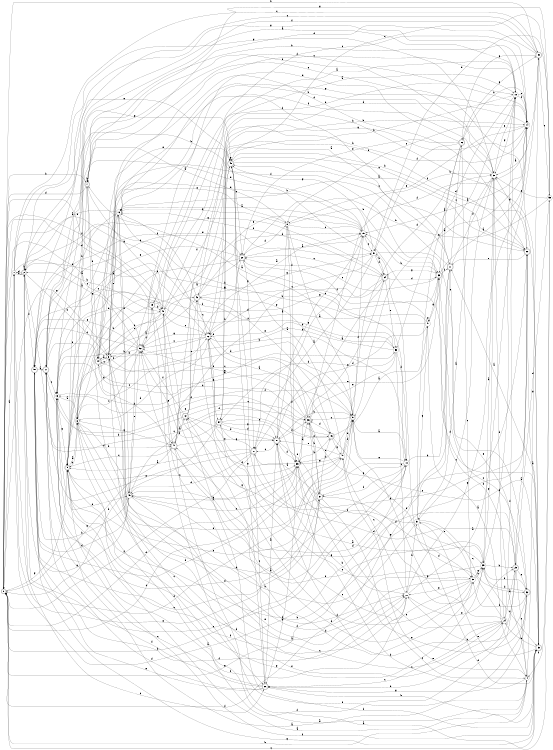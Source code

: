 digraph n46_10 {
__start0 [label="" shape="none"];

rankdir=LR;
size="8,5";

s0 [style="rounded,filled", color="black", fillcolor="white" shape="doublecircle", label="0"];
s1 [style="filled", color="black", fillcolor="white" shape="circle", label="1"];
s2 [style="rounded,filled", color="black", fillcolor="white" shape="doublecircle", label="2"];
s3 [style="filled", color="black", fillcolor="white" shape="circle", label="3"];
s4 [style="filled", color="black", fillcolor="white" shape="circle", label="4"];
s5 [style="rounded,filled", color="black", fillcolor="white" shape="doublecircle", label="5"];
s6 [style="filled", color="black", fillcolor="white" shape="circle", label="6"];
s7 [style="rounded,filled", color="black", fillcolor="white" shape="doublecircle", label="7"];
s8 [style="filled", color="black", fillcolor="white" shape="circle", label="8"];
s9 [style="rounded,filled", color="black", fillcolor="white" shape="doublecircle", label="9"];
s10 [style="filled", color="black", fillcolor="white" shape="circle", label="10"];
s11 [style="rounded,filled", color="black", fillcolor="white" shape="doublecircle", label="11"];
s12 [style="filled", color="black", fillcolor="white" shape="circle", label="12"];
s13 [style="filled", color="black", fillcolor="white" shape="circle", label="13"];
s14 [style="filled", color="black", fillcolor="white" shape="circle", label="14"];
s15 [style="filled", color="black", fillcolor="white" shape="circle", label="15"];
s16 [style="filled", color="black", fillcolor="white" shape="circle", label="16"];
s17 [style="rounded,filled", color="black", fillcolor="white" shape="doublecircle", label="17"];
s18 [style="filled", color="black", fillcolor="white" shape="circle", label="18"];
s19 [style="rounded,filled", color="black", fillcolor="white" shape="doublecircle", label="19"];
s20 [style="rounded,filled", color="black", fillcolor="white" shape="doublecircle", label="20"];
s21 [style="rounded,filled", color="black", fillcolor="white" shape="doublecircle", label="21"];
s22 [style="rounded,filled", color="black", fillcolor="white" shape="doublecircle", label="22"];
s23 [style="rounded,filled", color="black", fillcolor="white" shape="doublecircle", label="23"];
s24 [style="filled", color="black", fillcolor="white" shape="circle", label="24"];
s25 [style="rounded,filled", color="black", fillcolor="white" shape="doublecircle", label="25"];
s26 [style="rounded,filled", color="black", fillcolor="white" shape="doublecircle", label="26"];
s27 [style="rounded,filled", color="black", fillcolor="white" shape="doublecircle", label="27"];
s28 [style="filled", color="black", fillcolor="white" shape="circle", label="28"];
s29 [style="rounded,filled", color="black", fillcolor="white" shape="doublecircle", label="29"];
s30 [style="filled", color="black", fillcolor="white" shape="circle", label="30"];
s31 [style="filled", color="black", fillcolor="white" shape="circle", label="31"];
s32 [style="rounded,filled", color="black", fillcolor="white" shape="doublecircle", label="32"];
s33 [style="rounded,filled", color="black", fillcolor="white" shape="doublecircle", label="33"];
s34 [style="rounded,filled", color="black", fillcolor="white" shape="doublecircle", label="34"];
s35 [style="filled", color="black", fillcolor="white" shape="circle", label="35"];
s36 [style="rounded,filled", color="black", fillcolor="white" shape="doublecircle", label="36"];
s37 [style="rounded,filled", color="black", fillcolor="white" shape="doublecircle", label="37"];
s38 [style="filled", color="black", fillcolor="white" shape="circle", label="38"];
s39 [style="filled", color="black", fillcolor="white" shape="circle", label="39"];
s40 [style="filled", color="black", fillcolor="white" shape="circle", label="40"];
s41 [style="rounded,filled", color="black", fillcolor="white" shape="doublecircle", label="41"];
s42 [style="rounded,filled", color="black", fillcolor="white" shape="doublecircle", label="42"];
s43 [style="rounded,filled", color="black", fillcolor="white" shape="doublecircle", label="43"];
s44 [style="rounded,filled", color="black", fillcolor="white" shape="doublecircle", label="44"];
s45 [style="rounded,filled", color="black", fillcolor="white" shape="doublecircle", label="45"];
s46 [style="rounded,filled", color="black", fillcolor="white" shape="doublecircle", label="46"];
s47 [style="filled", color="black", fillcolor="white" shape="circle", label="47"];
s48 [style="filled", color="black", fillcolor="white" shape="circle", label="48"];
s49 [style="filled", color="black", fillcolor="white" shape="circle", label="49"];
s50 [style="rounded,filled", color="black", fillcolor="white" shape="doublecircle", label="50"];
s51 [style="filled", color="black", fillcolor="white" shape="circle", label="51"];
s52 [style="rounded,filled", color="black", fillcolor="white" shape="doublecircle", label="52"];
s53 [style="filled", color="black", fillcolor="white" shape="circle", label="53"];
s54 [style="rounded,filled", color="black", fillcolor="white" shape="doublecircle", label="54"];
s55 [style="filled", color="black", fillcolor="white" shape="circle", label="55"];
s56 [style="rounded,filled", color="black", fillcolor="white" shape="doublecircle", label="56"];
s0 -> s1 [label="a"];
s0 -> s7 [label="b"];
s0 -> s35 [label="c"];
s0 -> s40 [label="d"];
s0 -> s52 [label="e"];
s0 -> s40 [label="f"];
s0 -> s5 [label="g"];
s1 -> s2 [label="a"];
s1 -> s40 [label="b"];
s1 -> s29 [label="c"];
s1 -> s48 [label="d"];
s1 -> s37 [label="e"];
s1 -> s53 [label="f"];
s1 -> s30 [label="g"];
s2 -> s2 [label="a"];
s2 -> s3 [label="b"];
s2 -> s26 [label="c"];
s2 -> s1 [label="d"];
s2 -> s45 [label="e"];
s2 -> s50 [label="f"];
s2 -> s18 [label="g"];
s3 -> s4 [label="a"];
s3 -> s10 [label="b"];
s3 -> s44 [label="c"];
s3 -> s9 [label="d"];
s3 -> s16 [label="e"];
s3 -> s11 [label="f"];
s3 -> s0 [label="g"];
s4 -> s5 [label="a"];
s4 -> s0 [label="b"];
s4 -> s35 [label="c"];
s4 -> s33 [label="d"];
s4 -> s48 [label="e"];
s4 -> s19 [label="f"];
s4 -> s29 [label="g"];
s5 -> s6 [label="a"];
s5 -> s6 [label="b"];
s5 -> s35 [label="c"];
s5 -> s10 [label="d"];
s5 -> s30 [label="e"];
s5 -> s23 [label="f"];
s5 -> s39 [label="g"];
s6 -> s7 [label="a"];
s6 -> s43 [label="b"];
s6 -> s16 [label="c"];
s6 -> s49 [label="d"];
s6 -> s9 [label="e"];
s6 -> s24 [label="f"];
s6 -> s41 [label="g"];
s7 -> s8 [label="a"];
s7 -> s7 [label="b"];
s7 -> s26 [label="c"];
s7 -> s0 [label="d"];
s7 -> s22 [label="e"];
s7 -> s44 [label="f"];
s7 -> s40 [label="g"];
s8 -> s9 [label="a"];
s8 -> s33 [label="b"];
s8 -> s15 [label="c"];
s8 -> s35 [label="d"];
s8 -> s3 [label="e"];
s8 -> s35 [label="f"];
s8 -> s16 [label="g"];
s9 -> s10 [label="a"];
s9 -> s27 [label="b"];
s9 -> s36 [label="c"];
s9 -> s35 [label="d"];
s9 -> s6 [label="e"];
s9 -> s15 [label="f"];
s9 -> s43 [label="g"];
s10 -> s1 [label="a"];
s10 -> s11 [label="b"];
s10 -> s2 [label="c"];
s10 -> s17 [label="d"];
s10 -> s9 [label="e"];
s10 -> s37 [label="f"];
s10 -> s37 [label="g"];
s11 -> s12 [label="a"];
s11 -> s16 [label="b"];
s11 -> s56 [label="c"];
s11 -> s30 [label="d"];
s11 -> s25 [label="e"];
s11 -> s0 [label="f"];
s11 -> s0 [label="g"];
s12 -> s2 [label="a"];
s12 -> s13 [label="b"];
s12 -> s52 [label="c"];
s12 -> s6 [label="d"];
s12 -> s38 [label="e"];
s12 -> s54 [label="f"];
s12 -> s52 [label="g"];
s13 -> s6 [label="a"];
s13 -> s14 [label="b"];
s13 -> s12 [label="c"];
s13 -> s49 [label="d"];
s13 -> s53 [label="e"];
s13 -> s28 [label="f"];
s13 -> s5 [label="g"];
s14 -> s15 [label="a"];
s14 -> s56 [label="b"];
s14 -> s8 [label="c"];
s14 -> s43 [label="d"];
s14 -> s8 [label="e"];
s14 -> s5 [label="f"];
s14 -> s9 [label="g"];
s15 -> s16 [label="a"];
s15 -> s2 [label="b"];
s15 -> s51 [label="c"];
s15 -> s44 [label="d"];
s15 -> s52 [label="e"];
s15 -> s30 [label="f"];
s15 -> s21 [label="g"];
s16 -> s2 [label="a"];
s16 -> s17 [label="b"];
s16 -> s13 [label="c"];
s16 -> s49 [label="d"];
s16 -> s28 [label="e"];
s16 -> s36 [label="f"];
s16 -> s14 [label="g"];
s17 -> s18 [label="a"];
s17 -> s41 [label="b"];
s17 -> s13 [label="c"];
s17 -> s20 [label="d"];
s17 -> s46 [label="e"];
s17 -> s44 [label="f"];
s17 -> s45 [label="g"];
s18 -> s19 [label="a"];
s18 -> s45 [label="b"];
s18 -> s3 [label="c"];
s18 -> s53 [label="d"];
s18 -> s14 [label="e"];
s18 -> s14 [label="f"];
s18 -> s30 [label="g"];
s19 -> s20 [label="a"];
s19 -> s6 [label="b"];
s19 -> s14 [label="c"];
s19 -> s40 [label="d"];
s19 -> s0 [label="e"];
s19 -> s28 [label="f"];
s19 -> s50 [label="g"];
s20 -> s15 [label="a"];
s20 -> s12 [label="b"];
s20 -> s10 [label="c"];
s20 -> s8 [label="d"];
s20 -> s17 [label="e"];
s20 -> s6 [label="f"];
s20 -> s21 [label="g"];
s21 -> s5 [label="a"];
s21 -> s22 [label="b"];
s21 -> s26 [label="c"];
s21 -> s49 [label="d"];
s21 -> s17 [label="e"];
s21 -> s0 [label="f"];
s21 -> s54 [label="g"];
s22 -> s23 [label="a"];
s22 -> s5 [label="b"];
s22 -> s45 [label="c"];
s22 -> s41 [label="d"];
s22 -> s11 [label="e"];
s22 -> s12 [label="f"];
s22 -> s30 [label="g"];
s23 -> s11 [label="a"];
s23 -> s24 [label="b"];
s23 -> s0 [label="c"];
s23 -> s15 [label="d"];
s23 -> s31 [label="e"];
s23 -> s42 [label="f"];
s23 -> s50 [label="g"];
s24 -> s25 [label="a"];
s24 -> s27 [label="b"];
s24 -> s26 [label="c"];
s24 -> s51 [label="d"];
s24 -> s36 [label="e"];
s24 -> s18 [label="f"];
s24 -> s9 [label="g"];
s25 -> s22 [label="a"];
s25 -> s26 [label="b"];
s25 -> s4 [label="c"];
s25 -> s55 [label="d"];
s25 -> s32 [label="e"];
s25 -> s6 [label="f"];
s25 -> s52 [label="g"];
s26 -> s27 [label="a"];
s26 -> s23 [label="b"];
s26 -> s13 [label="c"];
s26 -> s17 [label="d"];
s26 -> s50 [label="e"];
s26 -> s17 [label="f"];
s26 -> s45 [label="g"];
s27 -> s8 [label="a"];
s27 -> s28 [label="b"];
s27 -> s21 [label="c"];
s27 -> s35 [label="d"];
s27 -> s37 [label="e"];
s27 -> s36 [label="f"];
s27 -> s15 [label="g"];
s28 -> s29 [label="a"];
s28 -> s31 [label="b"];
s28 -> s48 [label="c"];
s28 -> s5 [label="d"];
s28 -> s25 [label="e"];
s28 -> s13 [label="f"];
s28 -> s14 [label="g"];
s29 -> s30 [label="a"];
s29 -> s0 [label="b"];
s29 -> s50 [label="c"];
s29 -> s7 [label="d"];
s29 -> s55 [label="e"];
s29 -> s17 [label="f"];
s29 -> s56 [label="g"];
s30 -> s31 [label="a"];
s30 -> s16 [label="b"];
s30 -> s31 [label="c"];
s30 -> s24 [label="d"];
s30 -> s18 [label="e"];
s30 -> s16 [label="f"];
s30 -> s39 [label="g"];
s31 -> s18 [label="a"];
s31 -> s3 [label="b"];
s31 -> s32 [label="c"];
s31 -> s23 [label="d"];
s31 -> s38 [label="e"];
s31 -> s27 [label="f"];
s31 -> s47 [label="g"];
s32 -> s13 [label="a"];
s32 -> s28 [label="b"];
s32 -> s33 [label="c"];
s32 -> s39 [label="d"];
s32 -> s39 [label="e"];
s32 -> s38 [label="f"];
s32 -> s26 [label="g"];
s33 -> s14 [label="a"];
s33 -> s15 [label="b"];
s33 -> s20 [label="c"];
s33 -> s13 [label="d"];
s33 -> s21 [label="e"];
s33 -> s11 [label="f"];
s33 -> s34 [label="g"];
s34 -> s35 [label="a"];
s34 -> s41 [label="b"];
s34 -> s20 [label="c"];
s34 -> s33 [label="d"];
s34 -> s53 [label="e"];
s34 -> s16 [label="f"];
s34 -> s5 [label="g"];
s35 -> s36 [label="a"];
s35 -> s49 [label="b"];
s35 -> s49 [label="c"];
s35 -> s0 [label="d"];
s35 -> s32 [label="e"];
s35 -> s42 [label="f"];
s35 -> s26 [label="g"];
s36 -> s12 [label="a"];
s36 -> s37 [label="b"];
s36 -> s23 [label="c"];
s36 -> s44 [label="d"];
s36 -> s34 [label="e"];
s36 -> s14 [label="f"];
s36 -> s52 [label="g"];
s37 -> s21 [label="a"];
s37 -> s0 [label="b"];
s37 -> s4 [label="c"];
s37 -> s38 [label="d"];
s37 -> s46 [label="e"];
s37 -> s36 [label="f"];
s37 -> s40 [label="g"];
s38 -> s3 [label="a"];
s38 -> s39 [label="b"];
s38 -> s12 [label="c"];
s38 -> s42 [label="d"];
s38 -> s28 [label="e"];
s38 -> s43 [label="f"];
s38 -> s39 [label="g"];
s39 -> s30 [label="a"];
s39 -> s25 [label="b"];
s39 -> s23 [label="c"];
s39 -> s18 [label="d"];
s39 -> s40 [label="e"];
s39 -> s3 [label="f"];
s39 -> s35 [label="g"];
s40 -> s18 [label="a"];
s40 -> s23 [label="b"];
s40 -> s12 [label="c"];
s40 -> s13 [label="d"];
s40 -> s3 [label="e"];
s40 -> s5 [label="f"];
s40 -> s41 [label="g"];
s41 -> s42 [label="a"];
s41 -> s14 [label="b"];
s41 -> s5 [label="c"];
s41 -> s38 [label="d"];
s41 -> s27 [label="e"];
s41 -> s9 [label="f"];
s41 -> s0 [label="g"];
s42 -> s15 [label="a"];
s42 -> s13 [label="b"];
s42 -> s36 [label="c"];
s42 -> s27 [label="d"];
s42 -> s43 [label="e"];
s42 -> s52 [label="f"];
s42 -> s14 [label="g"];
s43 -> s44 [label="a"];
s43 -> s14 [label="b"];
s43 -> s12 [label="c"];
s43 -> s15 [label="d"];
s43 -> s46 [label="e"];
s43 -> s16 [label="f"];
s43 -> s51 [label="g"];
s44 -> s3 [label="a"];
s44 -> s41 [label="b"];
s44 -> s9 [label="c"];
s44 -> s22 [label="d"];
s44 -> s45 [label="e"];
s44 -> s33 [label="f"];
s44 -> s46 [label="g"];
s45 -> s22 [label="a"];
s45 -> s23 [label="b"];
s45 -> s22 [label="c"];
s45 -> s25 [label="d"];
s45 -> s20 [label="e"];
s45 -> s40 [label="f"];
s45 -> s45 [label="g"];
s46 -> s47 [label="a"];
s46 -> s35 [label="b"];
s46 -> s2 [label="c"];
s46 -> s36 [label="d"];
s46 -> s39 [label="e"];
s46 -> s13 [label="f"];
s46 -> s48 [label="g"];
s47 -> s4 [label="a"];
s47 -> s2 [label="b"];
s47 -> s5 [label="c"];
s47 -> s27 [label="d"];
s47 -> s47 [label="e"];
s47 -> s20 [label="f"];
s47 -> s33 [label="g"];
s48 -> s45 [label="a"];
s48 -> s9 [label="b"];
s48 -> s49 [label="c"];
s48 -> s30 [label="d"];
s48 -> s27 [label="e"];
s48 -> s9 [label="f"];
s48 -> s35 [label="g"];
s49 -> s10 [label="a"];
s49 -> s18 [label="b"];
s49 -> s24 [label="c"];
s49 -> s50 [label="d"];
s49 -> s52 [label="e"];
s49 -> s36 [label="f"];
s49 -> s2 [label="g"];
s50 -> s17 [label="a"];
s50 -> s49 [label="b"];
s50 -> s37 [label="c"];
s50 -> s48 [label="d"];
s50 -> s51 [label="e"];
s50 -> s28 [label="f"];
s50 -> s34 [label="g"];
s51 -> s21 [label="a"];
s51 -> s34 [label="b"];
s51 -> s12 [label="c"];
s51 -> s7 [label="d"];
s51 -> s32 [label="e"];
s51 -> s34 [label="f"];
s51 -> s45 [label="g"];
s52 -> s2 [label="a"];
s52 -> s3 [label="b"];
s52 -> s6 [label="c"];
s52 -> s50 [label="d"];
s52 -> s50 [label="e"];
s52 -> s19 [label="f"];
s52 -> s5 [label="g"];
s53 -> s7 [label="a"];
s53 -> s12 [label="b"];
s53 -> s28 [label="c"];
s53 -> s54 [label="d"];
s53 -> s36 [label="e"];
s53 -> s10 [label="f"];
s53 -> s12 [label="g"];
s54 -> s39 [label="a"];
s54 -> s0 [label="b"];
s54 -> s35 [label="c"];
s54 -> s27 [label="d"];
s54 -> s45 [label="e"];
s54 -> s52 [label="f"];
s54 -> s27 [label="g"];
s55 -> s41 [label="a"];
s55 -> s20 [label="b"];
s55 -> s54 [label="c"];
s55 -> s51 [label="d"];
s55 -> s30 [label="e"];
s55 -> s4 [label="f"];
s55 -> s7 [label="g"];
s56 -> s47 [label="a"];
s56 -> s33 [label="b"];
s56 -> s38 [label="c"];
s56 -> s52 [label="d"];
s56 -> s20 [label="e"];
s56 -> s51 [label="f"];
s56 -> s29 [label="g"];

}